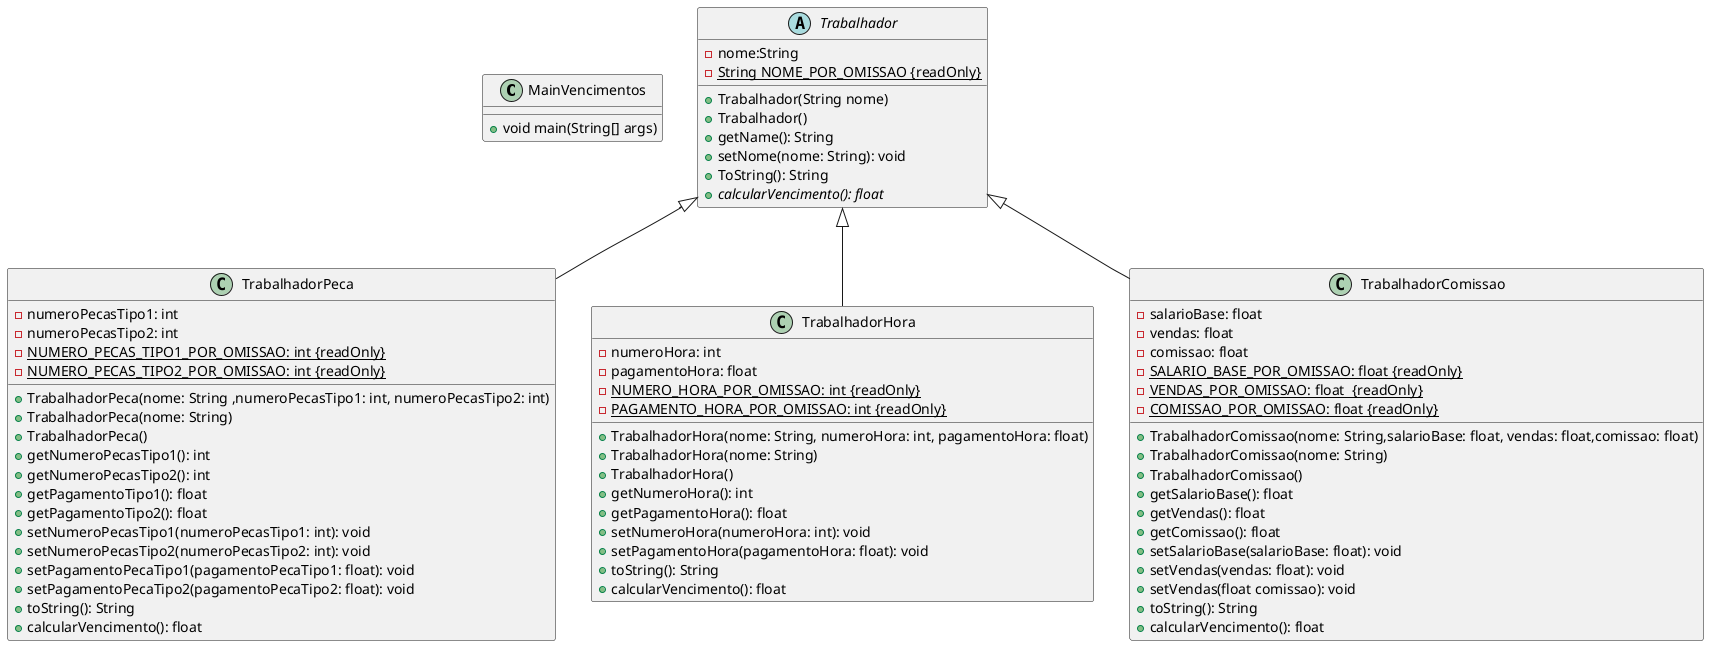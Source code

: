@startuml

class MainVencimentos{
    +void main(String[] args)
}
abstract class Trabalhador{
    - nome:String
    - {static}String NOME_POR_OMISSAO {readOnly}
    + Trabalhador(String nome)
    + Trabalhador()
    + getName(): String
    + setNome(nome: String): void
    + ToString(): String
    + {abstract} calcularVencimento(): float
}
class TrabalhadorPeca {
    - numeroPecasTipo1: int
    - numeroPecasTipo2: int
    - {static} NUMERO_PECAS_TIPO1_POR_OMISSAO: int {readOnly}
    - {static} NUMERO_PECAS_TIPO2_POR_OMISSAO: int {readOnly}
    + TrabalhadorPeca(nome: String ,numeroPecasTipo1: int, numeroPecasTipo2: int)
    + TrabalhadorPeca(nome: String)
    + TrabalhadorPeca()
    + getNumeroPecasTipo1(): int
    + getNumeroPecasTipo2(): int
    + getPagamentoTipo1(): float
    + getPagamentoTipo2(): float
    + setNumeroPecasTipo1(numeroPecasTipo1: int): void
    + setNumeroPecasTipo2(numeroPecasTipo2: int): void
    + setPagamentoPecaTipo1(pagamentoPecaTipo1: float): void
    + setPagamentoPecaTipo2(pagamentoPecaTipo2: float): void
    + toString(): String
    + calcularVencimento(): float

}
class TrabalhadorHora {
    - numeroHora: int
    - pagamentoHora: float
    - {static} NUMERO_HORA_POR_OMISSAO: int {readOnly}
    - {static} PAGAMENTO_HORA_POR_OMISSAO: int {readOnly}
    + TrabalhadorHora(nome: String, numeroHora: int, pagamentoHora: float)
    + TrabalhadorHora(nome: String)
    + TrabalhadorHora()
    + getNumeroHora(): int
    + getPagamentoHora(): float
    + setNumeroHora(numeroHora: int): void
    + setPagamentoHora(pagamentoHora: float): void
    + toString(): String
    + calcularVencimento(): float
}
class TrabalhadorComissao {
    - salarioBase: float
    - vendas: float
    - comissao: float
    - {static} SALARIO_BASE_POR_OMISSAO: float {readOnly}
    - {static} VENDAS_POR_OMISSAO: float  {readOnly}
    - {static} COMISSAO_POR_OMISSAO: float {readOnly}
    + TrabalhadorComissao(nome: String,salarioBase: float, vendas: float,comissao: float)
    + TrabalhadorComissao(nome: String)
    + TrabalhadorComissao()
    + getSalarioBase(): float
    + getVendas(): float
    + getComissao(): float
    + setSalarioBase(salarioBase: float): void
    + setVendas(vendas: float): void
    + setVendas(float comissao): void
    + toString(): String
    + calcularVencimento(): float
}

Trabalhador <|-- TrabalhadorComissao
Trabalhador <|-- TrabalhadorHora
Trabalhador <|-- TrabalhadorPeca


@enduml